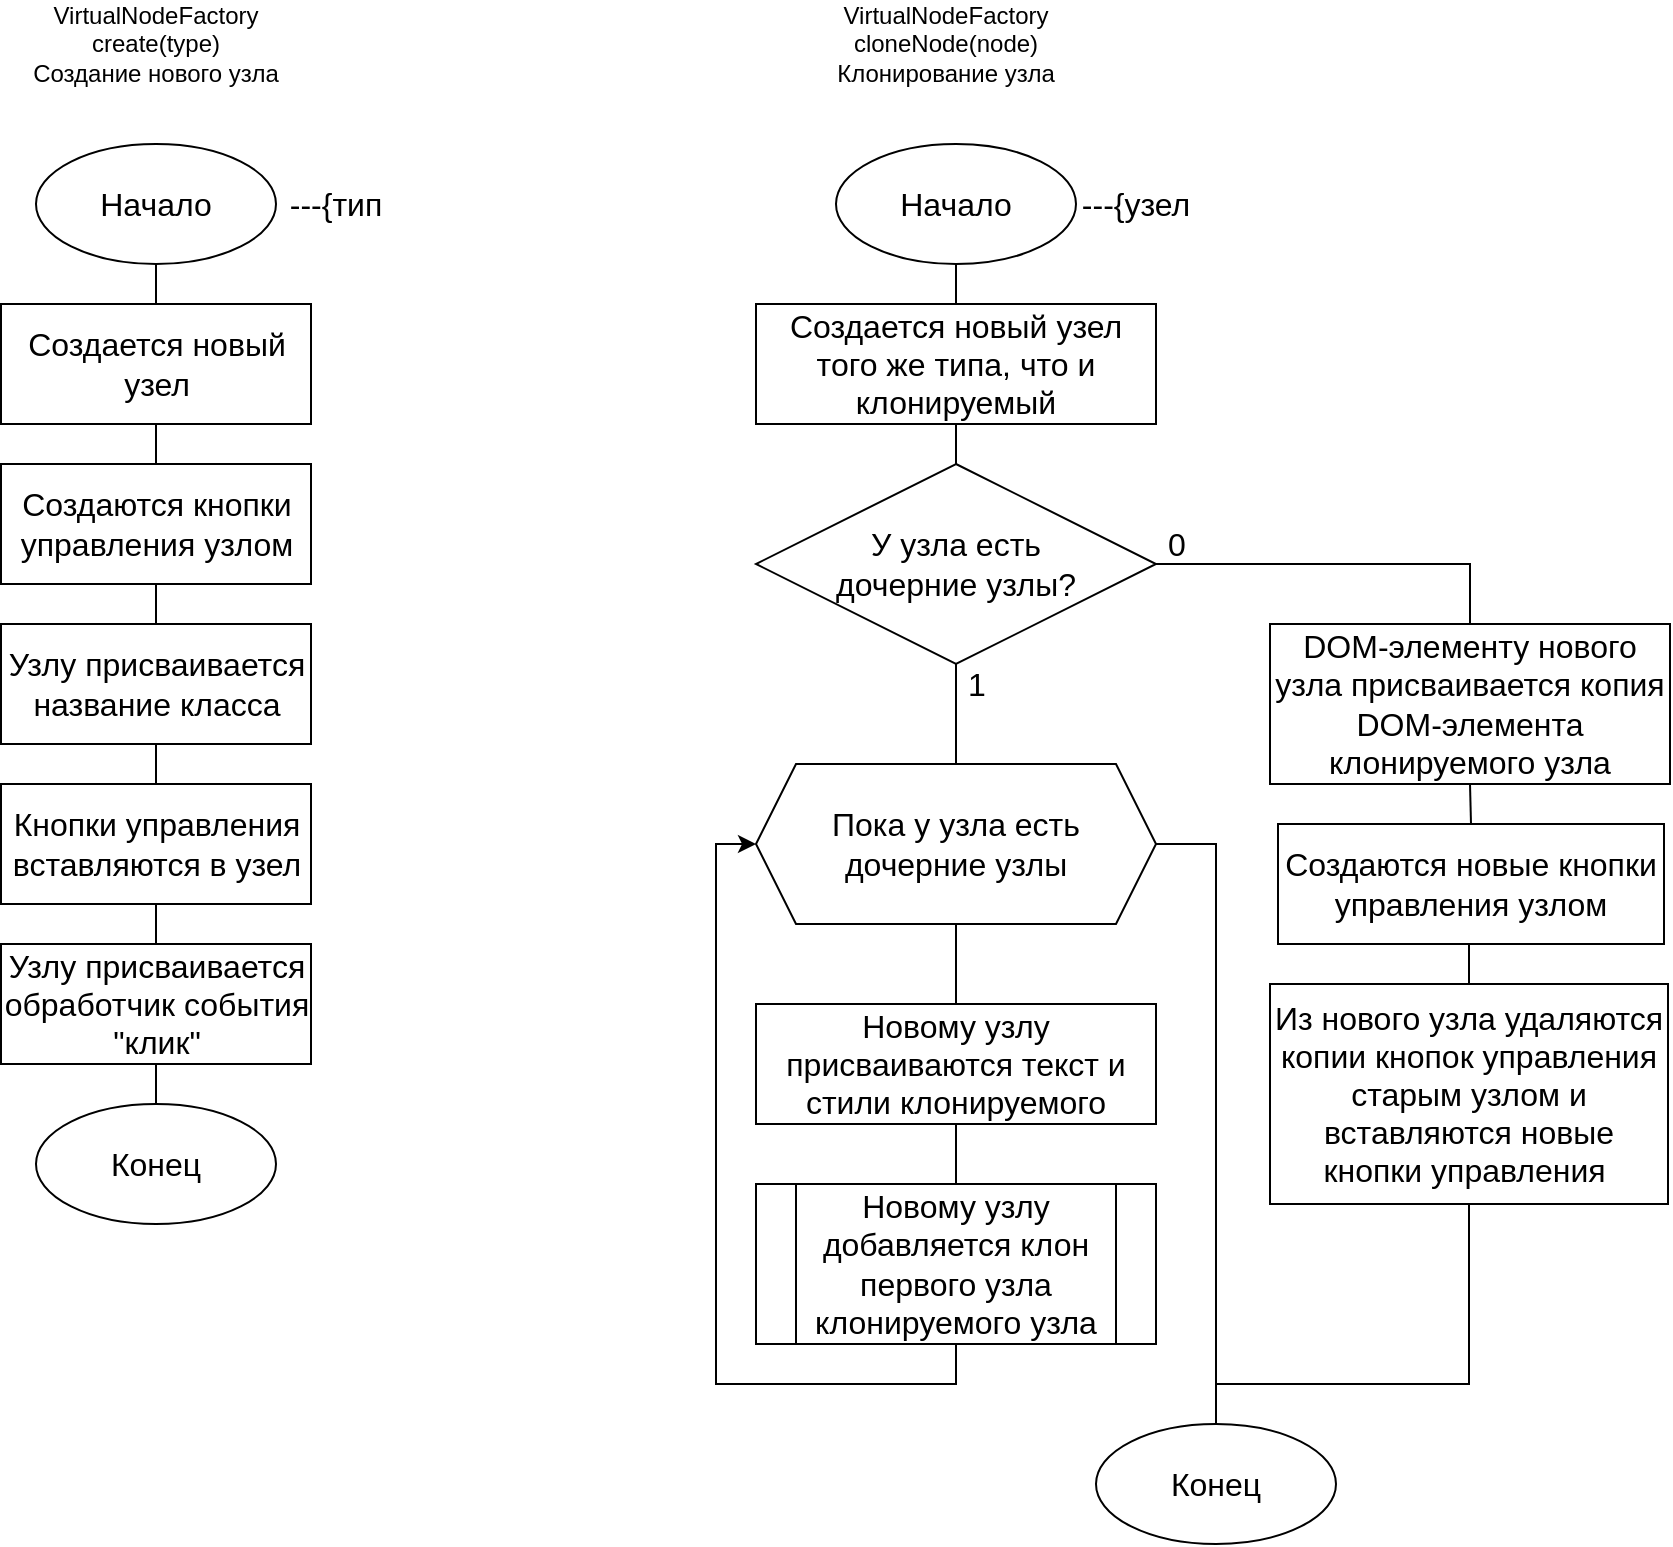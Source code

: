 <mxfile version="17.5.0" type="device"><diagram id="4KS2tkbiH2yhqb7-LLmR" name="Page-1"><mxGraphModel dx="922" dy="891" grid="0" gridSize="10" guides="1" tooltips="1" connect="1" arrows="1" fold="1" page="1" pageScale="1" pageWidth="1654" pageHeight="2336" math="0" shadow="0"><root><mxCell id="0"/><mxCell id="1" parent="0"/><mxCell id="L7ou1STX2djtBmQpIlWQ-11" style="edgeStyle=orthogonalEdgeStyle;rounded=0;orthogonalLoop=1;jettySize=auto;html=1;exitX=0.5;exitY=1;exitDx=0;exitDy=0;entryX=0.5;entryY=0;entryDx=0;entryDy=0;fontSize=16;endArrow=none;endFill=0;" edge="1" parent="1" source="L7ou1STX2djtBmQpIlWQ-1" target="L7ou1STX2djtBmQpIlWQ-4"><mxGeometry relative="1" as="geometry"/></mxCell><mxCell id="L7ou1STX2djtBmQpIlWQ-1" value="&lt;font style=&quot;font-size: 16px&quot;&gt;Начало&lt;/font&gt;" style="ellipse;whiteSpace=wrap;html=1;" vertex="1" parent="1"><mxGeometry x="110" y="150" width="120" height="60" as="geometry"/></mxCell><mxCell id="L7ou1STX2djtBmQpIlWQ-2" value="VirtualNodeFactory create(type)&lt;br&gt;Создание нового узла" style="text;html=1;strokeColor=none;fillColor=none;align=center;verticalAlign=middle;whiteSpace=wrap;rounded=0;" vertex="1" parent="1"><mxGeometry x="105" y="80" width="130" height="40" as="geometry"/></mxCell><mxCell id="L7ou1STX2djtBmQpIlWQ-3" value="&lt;font style=&quot;font-size: 16px&quot;&gt;---{тип&lt;/font&gt;" style="text;html=1;strokeColor=none;fillColor=none;align=center;verticalAlign=middle;whiteSpace=wrap;rounded=0;" vertex="1" parent="1"><mxGeometry x="230" y="165" width="60" height="30" as="geometry"/></mxCell><mxCell id="L7ou1STX2djtBmQpIlWQ-12" style="edgeStyle=orthogonalEdgeStyle;rounded=0;orthogonalLoop=1;jettySize=auto;html=1;exitX=0.5;exitY=1;exitDx=0;exitDy=0;entryX=0.5;entryY=0;entryDx=0;entryDy=0;fontSize=16;endArrow=none;endFill=0;" edge="1" parent="1" source="L7ou1STX2djtBmQpIlWQ-4" target="L7ou1STX2djtBmQpIlWQ-5"><mxGeometry relative="1" as="geometry"/></mxCell><mxCell id="L7ou1STX2djtBmQpIlWQ-4" value="Создается новый узел" style="rounded=0;whiteSpace=wrap;html=1;fontSize=16;" vertex="1" parent="1"><mxGeometry x="92.5" y="230" width="155" height="60" as="geometry"/></mxCell><mxCell id="L7ou1STX2djtBmQpIlWQ-13" style="edgeStyle=orthogonalEdgeStyle;rounded=0;orthogonalLoop=1;jettySize=auto;html=1;exitX=0.5;exitY=1;exitDx=0;exitDy=0;entryX=0.5;entryY=0;entryDx=0;entryDy=0;fontSize=16;endArrow=none;endFill=0;" edge="1" parent="1" source="L7ou1STX2djtBmQpIlWQ-5" target="L7ou1STX2djtBmQpIlWQ-6"><mxGeometry relative="1" as="geometry"/></mxCell><mxCell id="L7ou1STX2djtBmQpIlWQ-5" value="Создаются кнопки управления узлом" style="rounded=0;whiteSpace=wrap;html=1;fontSize=16;" vertex="1" parent="1"><mxGeometry x="92.5" y="310" width="155" height="60" as="geometry"/></mxCell><mxCell id="L7ou1STX2djtBmQpIlWQ-14" style="edgeStyle=orthogonalEdgeStyle;rounded=0;orthogonalLoop=1;jettySize=auto;html=1;exitX=0.5;exitY=1;exitDx=0;exitDy=0;entryX=0.5;entryY=0;entryDx=0;entryDy=0;fontSize=16;endArrow=none;endFill=0;" edge="1" parent="1" source="L7ou1STX2djtBmQpIlWQ-6" target="L7ou1STX2djtBmQpIlWQ-7"><mxGeometry relative="1" as="geometry"/></mxCell><mxCell id="L7ou1STX2djtBmQpIlWQ-6" value="Узлу присваивается название класса" style="rounded=0;whiteSpace=wrap;html=1;fontSize=16;" vertex="1" parent="1"><mxGeometry x="92.5" y="390" width="155" height="60" as="geometry"/></mxCell><mxCell id="L7ou1STX2djtBmQpIlWQ-15" style="edgeStyle=orthogonalEdgeStyle;rounded=0;orthogonalLoop=1;jettySize=auto;html=1;exitX=0.5;exitY=1;exitDx=0;exitDy=0;entryX=0.5;entryY=0;entryDx=0;entryDy=0;fontSize=16;endArrow=none;endFill=0;" edge="1" parent="1" source="L7ou1STX2djtBmQpIlWQ-7" target="L7ou1STX2djtBmQpIlWQ-8"><mxGeometry relative="1" as="geometry"/></mxCell><mxCell id="L7ou1STX2djtBmQpIlWQ-7" value="Кнопки управления вставляются в узел" style="rounded=0;whiteSpace=wrap;html=1;fontSize=16;" vertex="1" parent="1"><mxGeometry x="92.5" y="470" width="155" height="60" as="geometry"/></mxCell><mxCell id="L7ou1STX2djtBmQpIlWQ-16" style="edgeStyle=orthogonalEdgeStyle;rounded=0;orthogonalLoop=1;jettySize=auto;html=1;exitX=0.5;exitY=1;exitDx=0;exitDy=0;entryX=0.5;entryY=0;entryDx=0;entryDy=0;fontSize=16;endArrow=none;endFill=0;" edge="1" parent="1" source="L7ou1STX2djtBmQpIlWQ-8" target="L7ou1STX2djtBmQpIlWQ-10"><mxGeometry relative="1" as="geometry"/></mxCell><mxCell id="L7ou1STX2djtBmQpIlWQ-8" value="Узлу присваивается обработчик события &quot;клик&quot;" style="rounded=0;whiteSpace=wrap;html=1;fontSize=16;" vertex="1" parent="1"><mxGeometry x="92.5" y="550" width="155" height="60" as="geometry"/></mxCell><mxCell id="L7ou1STX2djtBmQpIlWQ-10" value="&lt;font style=&quot;font-size: 16px&quot;&gt;Конец&lt;/font&gt;" style="ellipse;whiteSpace=wrap;html=1;" vertex="1" parent="1"><mxGeometry x="110" y="630" width="120" height="60" as="geometry"/></mxCell><mxCell id="L7ou1STX2djtBmQpIlWQ-56" style="edgeStyle=orthogonalEdgeStyle;rounded=0;orthogonalLoop=1;jettySize=auto;html=1;exitX=0.5;exitY=1;exitDx=0;exitDy=0;entryX=0.5;entryY=0;entryDx=0;entryDy=0;fontSize=16;endArrow=none;endFill=0;" edge="1" parent="1" source="L7ou1STX2djtBmQpIlWQ-17" target="L7ou1STX2djtBmQpIlWQ-20"><mxGeometry relative="1" as="geometry"/></mxCell><mxCell id="L7ou1STX2djtBmQpIlWQ-17" value="&lt;font style=&quot;font-size: 16px&quot;&gt;Начало&lt;/font&gt;" style="ellipse;whiteSpace=wrap;html=1;" vertex="1" parent="1"><mxGeometry x="510" y="150" width="120" height="60" as="geometry"/></mxCell><mxCell id="L7ou1STX2djtBmQpIlWQ-18" value="VirtualNodeFactory cloneNode(node)&lt;br&gt;Клонирование узла" style="text;html=1;strokeColor=none;fillColor=none;align=center;verticalAlign=middle;whiteSpace=wrap;rounded=0;" vertex="1" parent="1"><mxGeometry x="500" y="80" width="130" height="40" as="geometry"/></mxCell><mxCell id="L7ou1STX2djtBmQpIlWQ-19" value="&lt;font style=&quot;font-size: 16px&quot;&gt;---{узел&lt;/font&gt;" style="text;html=1;strokeColor=none;fillColor=none;align=center;verticalAlign=middle;whiteSpace=wrap;rounded=0;" vertex="1" parent="1"><mxGeometry x="630" y="165" width="60" height="30" as="geometry"/></mxCell><mxCell id="L7ou1STX2djtBmQpIlWQ-23" style="edgeStyle=orthogonalEdgeStyle;rounded=0;orthogonalLoop=1;jettySize=auto;html=1;exitX=0.5;exitY=1;exitDx=0;exitDy=0;entryX=0.5;entryY=0;entryDx=0;entryDy=0;fontSize=16;endArrow=none;endFill=0;" edge="1" parent="1" source="L7ou1STX2djtBmQpIlWQ-20" target="L7ou1STX2djtBmQpIlWQ-21"><mxGeometry relative="1" as="geometry"/></mxCell><mxCell id="L7ou1STX2djtBmQpIlWQ-20" value="Создается новый узел того же типа, что и клонируемый" style="rounded=0;whiteSpace=wrap;html=1;fontSize=16;" vertex="1" parent="1"><mxGeometry x="470" y="230" width="200" height="60" as="geometry"/></mxCell><mxCell id="L7ou1STX2djtBmQpIlWQ-28" style="edgeStyle=orthogonalEdgeStyle;rounded=0;orthogonalLoop=1;jettySize=auto;html=1;exitX=0.5;exitY=1;exitDx=0;exitDy=0;entryX=0.5;entryY=0;entryDx=0;entryDy=0;fontSize=16;endArrow=none;endFill=0;" edge="1" parent="1" source="L7ou1STX2djtBmQpIlWQ-21" target="L7ou1STX2djtBmQpIlWQ-40"><mxGeometry relative="1" as="geometry"><mxPoint x="570" y="450" as="targetPoint"/></mxGeometry></mxCell><mxCell id="L7ou1STX2djtBmQpIlWQ-43" style="edgeStyle=orthogonalEdgeStyle;rounded=0;orthogonalLoop=1;jettySize=auto;html=1;exitX=1;exitY=0.5;exitDx=0;exitDy=0;entryX=0.5;entryY=0;entryDx=0;entryDy=0;fontSize=16;endArrow=none;endFill=0;" edge="1" parent="1" source="L7ou1STX2djtBmQpIlWQ-21" target="L7ou1STX2djtBmQpIlWQ-38"><mxGeometry relative="1" as="geometry"/></mxCell><mxCell id="L7ou1STX2djtBmQpIlWQ-21" value="У узла есть&lt;br&gt;дочерние узлы?" style="rhombus;whiteSpace=wrap;html=1;fontSize=16;" vertex="1" parent="1"><mxGeometry x="470" y="310" width="200" height="100" as="geometry"/></mxCell><mxCell id="L7ou1STX2djtBmQpIlWQ-26" value="1" style="text;html=1;align=center;verticalAlign=middle;resizable=0;points=[];autosize=1;strokeColor=none;fillColor=none;fontSize=16;" vertex="1" parent="1"><mxGeometry x="570" y="410" width="20" height="20" as="geometry"/></mxCell><mxCell id="L7ou1STX2djtBmQpIlWQ-30" style="edgeStyle=orthogonalEdgeStyle;rounded=0;orthogonalLoop=1;jettySize=auto;html=1;exitX=0.5;exitY=1;exitDx=0;exitDy=0;entryX=0.5;entryY=0;entryDx=0;entryDy=0;fontSize=16;endArrow=none;endFill=0;" edge="1" parent="1" source="L7ou1STX2djtBmQpIlWQ-40" target="L7ou1STX2djtBmQpIlWQ-29"><mxGeometry relative="1" as="geometry"><mxPoint x="570" y="550" as="sourcePoint"/></mxGeometry></mxCell><mxCell id="L7ou1STX2djtBmQpIlWQ-33" style="edgeStyle=orthogonalEdgeStyle;rounded=0;orthogonalLoop=1;jettySize=auto;html=1;exitX=0.5;exitY=1;exitDx=0;exitDy=0;entryX=0.5;entryY=0;entryDx=0;entryDy=0;fontSize=16;endArrow=none;endFill=0;" edge="1" parent="1" source="L7ou1STX2djtBmQpIlWQ-29" target="L7ou1STX2djtBmQpIlWQ-32"><mxGeometry relative="1" as="geometry"/></mxCell><mxCell id="L7ou1STX2djtBmQpIlWQ-29" value="Новому узлу присваиваются текст и стили клонируемого" style="rounded=0;whiteSpace=wrap;html=1;fontSize=16;" vertex="1" parent="1"><mxGeometry x="470" y="580" width="200" height="60" as="geometry"/></mxCell><mxCell id="L7ou1STX2djtBmQpIlWQ-34" style="edgeStyle=orthogonalEdgeStyle;rounded=0;orthogonalLoop=1;jettySize=auto;html=1;exitX=0.5;exitY=1;exitDx=0;exitDy=0;fontSize=16;endArrow=classic;endFill=1;entryX=0;entryY=0.5;entryDx=0;entryDy=0;" edge="1" parent="1" source="L7ou1STX2djtBmQpIlWQ-32" target="L7ou1STX2djtBmQpIlWQ-40"><mxGeometry relative="1" as="geometry"><mxPoint x="470" y="500" as="targetPoint"/></mxGeometry></mxCell><mxCell id="L7ou1STX2djtBmQpIlWQ-32" value="Новому узлу добавляется клон первого узла клонируемого узла" style="shape=process;whiteSpace=wrap;html=1;backgroundOutline=1;fontSize=16;" vertex="1" parent="1"><mxGeometry x="470" y="670" width="200" height="80" as="geometry"/></mxCell><mxCell id="L7ou1STX2djtBmQpIlWQ-47" style="edgeStyle=orthogonalEdgeStyle;rounded=0;orthogonalLoop=1;jettySize=auto;html=1;exitX=0.5;exitY=1;exitDx=0;exitDy=0;entryX=0.5;entryY=0;entryDx=0;entryDy=0;fontSize=16;endArrow=none;endFill=0;" edge="1" parent="1" source="L7ou1STX2djtBmQpIlWQ-38" target="L7ou1STX2djtBmQpIlWQ-45"><mxGeometry relative="1" as="geometry"/></mxCell><mxCell id="L7ou1STX2djtBmQpIlWQ-38" value="DOM-элементу нового узла присваивается копия DOM-элемента клонируемого узла" style="rounded=0;whiteSpace=wrap;html=1;fontSize=16;" vertex="1" parent="1"><mxGeometry x="727" y="390" width="200" height="80" as="geometry"/></mxCell><mxCell id="L7ou1STX2djtBmQpIlWQ-53" style="edgeStyle=orthogonalEdgeStyle;rounded=0;orthogonalLoop=1;jettySize=auto;html=1;exitX=1;exitY=0.5;exitDx=0;exitDy=0;entryX=0.5;entryY=0;entryDx=0;entryDy=0;fontSize=16;endArrow=none;endFill=0;" edge="1" parent="1" source="L7ou1STX2djtBmQpIlWQ-40" target="L7ou1STX2djtBmQpIlWQ-52"><mxGeometry relative="1" as="geometry"/></mxCell><mxCell id="L7ou1STX2djtBmQpIlWQ-40" value="Пока у узла есть дочерние узлы" style="shape=hexagon;perimeter=hexagonPerimeter2;whiteSpace=wrap;html=1;fixedSize=1;fontSize=16;" vertex="1" parent="1"><mxGeometry x="470" y="460" width="200" height="80" as="geometry"/></mxCell><mxCell id="L7ou1STX2djtBmQpIlWQ-44" value="0" style="text;html=1;align=center;verticalAlign=middle;resizable=0;points=[];autosize=1;strokeColor=none;fillColor=none;fontSize=16;" vertex="1" parent="1"><mxGeometry x="670" y="340" width="20" height="20" as="geometry"/></mxCell><mxCell id="L7ou1STX2djtBmQpIlWQ-50" style="edgeStyle=orthogonalEdgeStyle;rounded=0;orthogonalLoop=1;jettySize=auto;html=1;exitX=0.5;exitY=1;exitDx=0;exitDy=0;entryX=0.5;entryY=0;entryDx=0;entryDy=0;fontSize=16;endArrow=none;endFill=0;" edge="1" parent="1" source="L7ou1STX2djtBmQpIlWQ-45" target="L7ou1STX2djtBmQpIlWQ-48"><mxGeometry relative="1" as="geometry"/></mxCell><mxCell id="L7ou1STX2djtBmQpIlWQ-45" value="Создаются новые кнопки управления узлом" style="rounded=0;whiteSpace=wrap;html=1;fontSize=16;" vertex="1" parent="1"><mxGeometry x="731" y="490" width="193" height="60" as="geometry"/></mxCell><mxCell id="L7ou1STX2djtBmQpIlWQ-55" style="edgeStyle=orthogonalEdgeStyle;rounded=0;orthogonalLoop=1;jettySize=auto;html=1;exitX=0.5;exitY=1;exitDx=0;exitDy=0;entryX=0.5;entryY=0;entryDx=0;entryDy=0;fontSize=16;endArrow=none;endFill=0;" edge="1" parent="1" source="L7ou1STX2djtBmQpIlWQ-48" target="L7ou1STX2djtBmQpIlWQ-52"><mxGeometry relative="1" as="geometry"><Array as="points"><mxPoint x="827" y="770"/><mxPoint x="700" y="770"/></Array></mxGeometry></mxCell><mxCell id="L7ou1STX2djtBmQpIlWQ-48" value="Из нового узла удаляются копии кнопок управления старым узлом и вставляются новые кнопки управления&amp;nbsp;" style="rounded=0;whiteSpace=wrap;html=1;fontSize=16;" vertex="1" parent="1"><mxGeometry x="727" y="570" width="199" height="110" as="geometry"/></mxCell><mxCell id="L7ou1STX2djtBmQpIlWQ-52" value="&lt;font style=&quot;font-size: 16px&quot;&gt;Конец&lt;/font&gt;" style="ellipse;whiteSpace=wrap;html=1;" vertex="1" parent="1"><mxGeometry x="640" y="790" width="120" height="60" as="geometry"/></mxCell></root></mxGraphModel></diagram></mxfile>
